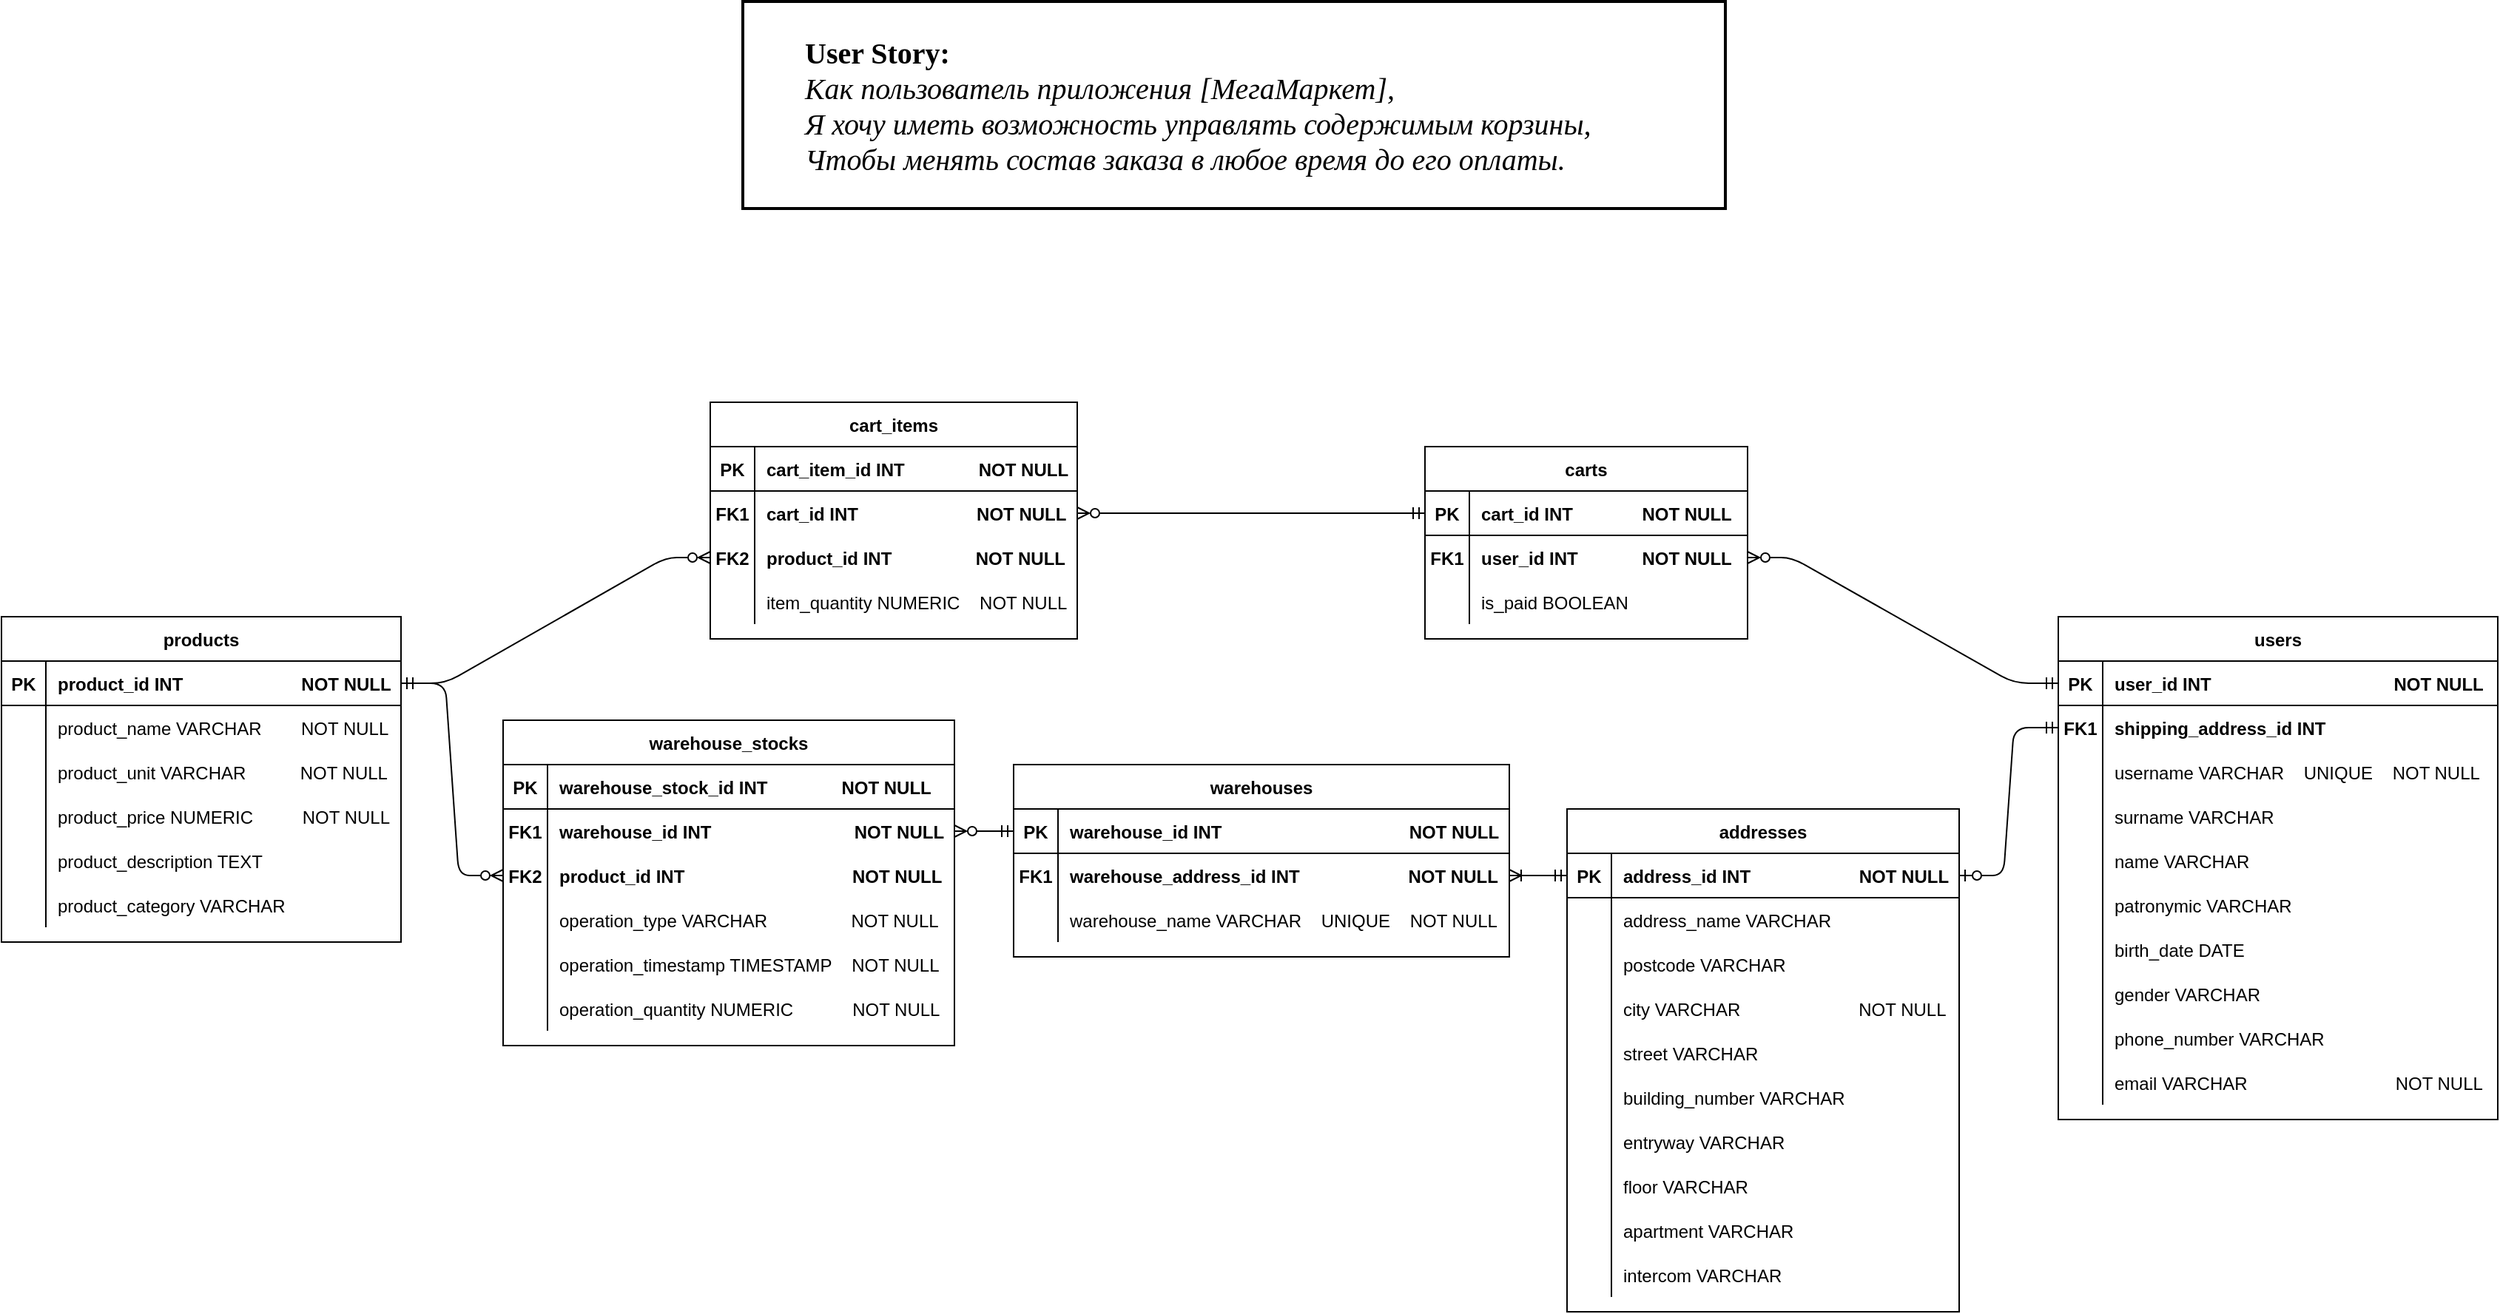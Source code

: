 <mxfile version="24.7.17">
  <diagram id="R2lEEEUBdFMjLlhIrx00" name="Page-1">
    <mxGraphModel dx="1430" dy="825" grid="1" gridSize="10" guides="1" tooltips="1" connect="1" arrows="1" fold="1" page="1" pageScale="1" pageWidth="850" pageHeight="1100" math="0" shadow="0" extFonts="Permanent Marker^https://fonts.googleapis.com/css?family=Permanent+Marker">
      <root>
        <mxCell id="0" />
        <mxCell id="1" parent="0" />
        <mxCell id="C-vyLk0tnHw3VtMMgP7b-1" value="" style="edgeStyle=entityRelationEdgeStyle;endArrow=ERzeroToMany;startArrow=ERmandOne;endFill=0;startFill=0;entryX=1;entryY=0.5;entryDx=0;entryDy=0;" parent="1" source="C-vyLk0tnHw3VtMMgP7b-24" target="aeDmLq6URpENUR-SNq7n-80" edge="1">
          <mxGeometry width="100" height="100" relative="1" as="geometry">
            <mxPoint x="847" y="1296" as="sourcePoint" />
            <mxPoint x="1258" y="461" as="targetPoint" />
          </mxGeometry>
        </mxCell>
        <mxCell id="C-vyLk0tnHw3VtMMgP7b-13" value="products" style="shape=table;startSize=30;container=1;collapsible=1;childLayout=tableLayout;fixedRows=1;rowLines=0;fontStyle=1;align=center;resizeLast=1;" parent="1" vertex="1">
          <mxGeometry x="7" y="516" width="270" height="220" as="geometry" />
        </mxCell>
        <mxCell id="C-vyLk0tnHw3VtMMgP7b-14" value="" style="shape=partialRectangle;collapsible=0;dropTarget=0;pointerEvents=0;fillColor=none;points=[[0,0.5],[1,0.5]];portConstraint=eastwest;top=0;left=0;right=0;bottom=1;" parent="C-vyLk0tnHw3VtMMgP7b-13" vertex="1">
          <mxGeometry y="30" width="270" height="30" as="geometry" />
        </mxCell>
        <mxCell id="C-vyLk0tnHw3VtMMgP7b-15" value="PK" style="shape=partialRectangle;overflow=hidden;connectable=0;fillColor=none;top=0;left=0;bottom=0;right=0;fontStyle=1;" parent="C-vyLk0tnHw3VtMMgP7b-14" vertex="1">
          <mxGeometry width="30" height="30" as="geometry">
            <mxRectangle width="30" height="30" as="alternateBounds" />
          </mxGeometry>
        </mxCell>
        <mxCell id="C-vyLk0tnHw3VtMMgP7b-16" value="product_id INT                        NOT NULL " style="shape=partialRectangle;overflow=hidden;connectable=0;fillColor=none;top=0;left=0;bottom=0;right=0;align=left;spacingLeft=6;fontStyle=1;" parent="C-vyLk0tnHw3VtMMgP7b-14" vertex="1">
          <mxGeometry x="30" width="240" height="30" as="geometry">
            <mxRectangle width="240" height="30" as="alternateBounds" />
          </mxGeometry>
        </mxCell>
        <mxCell id="C-vyLk0tnHw3VtMMgP7b-17" value="" style="shape=partialRectangle;collapsible=0;dropTarget=0;pointerEvents=0;fillColor=none;points=[[0,0.5],[1,0.5]];portConstraint=eastwest;top=0;left=0;right=0;bottom=0;" parent="C-vyLk0tnHw3VtMMgP7b-13" vertex="1">
          <mxGeometry y="60" width="270" height="30" as="geometry" />
        </mxCell>
        <mxCell id="C-vyLk0tnHw3VtMMgP7b-18" value="" style="shape=partialRectangle;overflow=hidden;connectable=0;fillColor=none;top=0;left=0;bottom=0;right=0;" parent="C-vyLk0tnHw3VtMMgP7b-17" vertex="1">
          <mxGeometry width="30" height="30" as="geometry">
            <mxRectangle width="30" height="30" as="alternateBounds" />
          </mxGeometry>
        </mxCell>
        <mxCell id="C-vyLk0tnHw3VtMMgP7b-19" value="product_name VARCHAR        NOT NULL" style="shape=partialRectangle;overflow=hidden;connectable=0;fillColor=none;top=0;left=0;bottom=0;right=0;align=left;spacingLeft=6;" parent="C-vyLk0tnHw3VtMMgP7b-17" vertex="1">
          <mxGeometry x="30" width="240" height="30" as="geometry">
            <mxRectangle width="240" height="30" as="alternateBounds" />
          </mxGeometry>
        </mxCell>
        <mxCell id="He8ihRL8LvdAKXA51mzn-57" style="shape=partialRectangle;collapsible=0;dropTarget=0;pointerEvents=0;fillColor=none;points=[[0,0.5],[1,0.5]];portConstraint=eastwest;top=0;left=0;right=0;bottom=0;" parent="C-vyLk0tnHw3VtMMgP7b-13" vertex="1">
          <mxGeometry y="90" width="270" height="30" as="geometry" />
        </mxCell>
        <mxCell id="He8ihRL8LvdAKXA51mzn-58" style="shape=partialRectangle;overflow=hidden;connectable=0;fillColor=none;top=0;left=0;bottom=0;right=0;" parent="He8ihRL8LvdAKXA51mzn-57" vertex="1">
          <mxGeometry width="30" height="30" as="geometry">
            <mxRectangle width="30" height="30" as="alternateBounds" />
          </mxGeometry>
        </mxCell>
        <mxCell id="He8ihRL8LvdAKXA51mzn-59" value="product_unit VARCHAR           NOT NULL" style="shape=partialRectangle;overflow=hidden;connectable=0;fillColor=none;top=0;left=0;bottom=0;right=0;align=left;spacingLeft=6;" parent="He8ihRL8LvdAKXA51mzn-57" vertex="1">
          <mxGeometry x="30" width="240" height="30" as="geometry">
            <mxRectangle width="240" height="30" as="alternateBounds" />
          </mxGeometry>
        </mxCell>
        <mxCell id="He8ihRL8LvdAKXA51mzn-54" style="shape=partialRectangle;collapsible=0;dropTarget=0;pointerEvents=0;fillColor=none;points=[[0,0.5],[1,0.5]];portConstraint=eastwest;top=0;left=0;right=0;bottom=0;" parent="C-vyLk0tnHw3VtMMgP7b-13" vertex="1">
          <mxGeometry y="120" width="270" height="30" as="geometry" />
        </mxCell>
        <mxCell id="He8ihRL8LvdAKXA51mzn-55" style="shape=partialRectangle;overflow=hidden;connectable=0;fillColor=none;top=0;left=0;bottom=0;right=0;" parent="He8ihRL8LvdAKXA51mzn-54" vertex="1">
          <mxGeometry width="30" height="30" as="geometry">
            <mxRectangle width="30" height="30" as="alternateBounds" />
          </mxGeometry>
        </mxCell>
        <mxCell id="He8ihRL8LvdAKXA51mzn-56" value="product_price NUMERIC          NOT NULL" style="shape=partialRectangle;overflow=hidden;connectable=0;fillColor=none;top=0;left=0;bottom=0;right=0;align=left;spacingLeft=6;" parent="He8ihRL8LvdAKXA51mzn-54" vertex="1">
          <mxGeometry x="30" width="240" height="30" as="geometry">
            <mxRectangle width="240" height="30" as="alternateBounds" />
          </mxGeometry>
        </mxCell>
        <mxCell id="He8ihRL8LvdAKXA51mzn-51" style="shape=partialRectangle;collapsible=0;dropTarget=0;pointerEvents=0;fillColor=none;points=[[0,0.5],[1,0.5]];portConstraint=eastwest;top=0;left=0;right=0;bottom=0;" parent="C-vyLk0tnHw3VtMMgP7b-13" vertex="1">
          <mxGeometry y="150" width="270" height="30" as="geometry" />
        </mxCell>
        <mxCell id="He8ihRL8LvdAKXA51mzn-52" style="shape=partialRectangle;overflow=hidden;connectable=0;fillColor=none;top=0;left=0;bottom=0;right=0;" parent="He8ihRL8LvdAKXA51mzn-51" vertex="1">
          <mxGeometry width="30" height="30" as="geometry">
            <mxRectangle width="30" height="30" as="alternateBounds" />
          </mxGeometry>
        </mxCell>
        <mxCell id="He8ihRL8LvdAKXA51mzn-53" value="product_description TEXT" style="shape=partialRectangle;overflow=hidden;connectable=0;fillColor=none;top=0;left=0;bottom=0;right=0;align=left;spacingLeft=6;" parent="He8ihRL8LvdAKXA51mzn-51" vertex="1">
          <mxGeometry x="30" width="240" height="30" as="geometry">
            <mxRectangle width="240" height="30" as="alternateBounds" />
          </mxGeometry>
        </mxCell>
        <mxCell id="C-vyLk0tnHw3VtMMgP7b-20" value="" style="shape=partialRectangle;collapsible=0;dropTarget=0;pointerEvents=0;fillColor=none;points=[[0,0.5],[1,0.5]];portConstraint=eastwest;top=0;left=0;right=0;bottom=0;" parent="C-vyLk0tnHw3VtMMgP7b-13" vertex="1">
          <mxGeometry y="180" width="270" height="30" as="geometry" />
        </mxCell>
        <mxCell id="C-vyLk0tnHw3VtMMgP7b-21" value="" style="shape=partialRectangle;overflow=hidden;connectable=0;fillColor=none;top=0;left=0;bottom=0;right=0;" parent="C-vyLk0tnHw3VtMMgP7b-20" vertex="1">
          <mxGeometry width="30" height="30" as="geometry">
            <mxRectangle width="30" height="30" as="alternateBounds" />
          </mxGeometry>
        </mxCell>
        <mxCell id="C-vyLk0tnHw3VtMMgP7b-22" value="product_category VARCHAR" style="shape=partialRectangle;overflow=hidden;connectable=0;fillColor=none;top=0;left=0;bottom=0;right=0;align=left;spacingLeft=6;" parent="C-vyLk0tnHw3VtMMgP7b-20" vertex="1">
          <mxGeometry x="30" width="240" height="30" as="geometry">
            <mxRectangle width="240" height="30" as="alternateBounds" />
          </mxGeometry>
        </mxCell>
        <mxCell id="C-vyLk0tnHw3VtMMgP7b-23" value="users" style="shape=table;startSize=30;container=1;collapsible=1;childLayout=tableLayout;fixedRows=1;rowLines=0;fontStyle=1;align=center;resizeLast=1;" parent="1" vertex="1">
          <mxGeometry x="1397" y="516" width="297" height="340" as="geometry">
            <mxRectangle x="120" y="120" width="100" height="30" as="alternateBounds" />
          </mxGeometry>
        </mxCell>
        <mxCell id="C-vyLk0tnHw3VtMMgP7b-24" value="" style="shape=partialRectangle;collapsible=0;dropTarget=0;pointerEvents=0;fillColor=none;points=[[0,0.5],[1,0.5]];portConstraint=eastwest;top=0;left=0;right=0;bottom=1;" parent="C-vyLk0tnHw3VtMMgP7b-23" vertex="1">
          <mxGeometry y="30" width="297" height="30" as="geometry" />
        </mxCell>
        <mxCell id="C-vyLk0tnHw3VtMMgP7b-25" value="PK" style="shape=partialRectangle;overflow=hidden;connectable=0;fillColor=none;top=0;left=0;bottom=0;right=0;fontStyle=1;" parent="C-vyLk0tnHw3VtMMgP7b-24" vertex="1">
          <mxGeometry width="30" height="30" as="geometry">
            <mxRectangle width="30" height="30" as="alternateBounds" />
          </mxGeometry>
        </mxCell>
        <mxCell id="C-vyLk0tnHw3VtMMgP7b-26" value="user_id INT                                     NOT NULL " style="shape=partialRectangle;overflow=hidden;connectable=0;fillColor=none;top=0;left=0;bottom=0;right=0;align=left;spacingLeft=6;fontStyle=1;" parent="C-vyLk0tnHw3VtMMgP7b-24" vertex="1">
          <mxGeometry x="30" width="267" height="30" as="geometry">
            <mxRectangle width="267" height="30" as="alternateBounds" />
          </mxGeometry>
        </mxCell>
        <mxCell id="C-vyLk0tnHw3VtMMgP7b-27" value="" style="shape=partialRectangle;collapsible=0;dropTarget=0;pointerEvents=0;fillColor=none;points=[[0,0.5],[1,0.5]];portConstraint=eastwest;top=0;left=0;right=0;bottom=0;" parent="C-vyLk0tnHw3VtMMgP7b-23" vertex="1">
          <mxGeometry y="60" width="297" height="30" as="geometry" />
        </mxCell>
        <mxCell id="C-vyLk0tnHw3VtMMgP7b-28" value="FK1" style="shape=partialRectangle;overflow=hidden;connectable=0;fillColor=none;top=0;left=0;bottom=0;right=0;fontStyle=1" parent="C-vyLk0tnHw3VtMMgP7b-27" vertex="1">
          <mxGeometry width="30" height="30" as="geometry">
            <mxRectangle width="30" height="30" as="alternateBounds" />
          </mxGeometry>
        </mxCell>
        <mxCell id="C-vyLk0tnHw3VtMMgP7b-29" value="shipping_address_id INT" style="shape=partialRectangle;overflow=hidden;connectable=0;fillColor=none;top=0;left=0;bottom=0;right=0;align=left;spacingLeft=6;fontStyle=1" parent="C-vyLk0tnHw3VtMMgP7b-27" vertex="1">
          <mxGeometry x="30" width="267" height="30" as="geometry">
            <mxRectangle width="267" height="30" as="alternateBounds" />
          </mxGeometry>
        </mxCell>
        <mxCell id="He8ihRL8LvdAKXA51mzn-96" style="shape=partialRectangle;collapsible=0;dropTarget=0;pointerEvents=0;fillColor=none;points=[[0,0.5],[1,0.5]];portConstraint=eastwest;top=0;left=0;right=0;bottom=0;" parent="C-vyLk0tnHw3VtMMgP7b-23" vertex="1">
          <mxGeometry y="90" width="297" height="30" as="geometry" />
        </mxCell>
        <mxCell id="He8ihRL8LvdAKXA51mzn-97" style="shape=partialRectangle;overflow=hidden;connectable=0;fillColor=none;top=0;left=0;bottom=0;right=0;" parent="He8ihRL8LvdAKXA51mzn-96" vertex="1">
          <mxGeometry width="30" height="30" as="geometry">
            <mxRectangle width="30" height="30" as="alternateBounds" />
          </mxGeometry>
        </mxCell>
        <mxCell id="He8ihRL8LvdAKXA51mzn-98" value="username VARCHAR    UNIQUE    NOT NULL" style="shape=partialRectangle;overflow=hidden;connectable=0;fillColor=none;top=0;left=0;bottom=0;right=0;align=left;spacingLeft=6;" parent="He8ihRL8LvdAKXA51mzn-96" vertex="1">
          <mxGeometry x="30" width="267" height="30" as="geometry">
            <mxRectangle width="267" height="30" as="alternateBounds" />
          </mxGeometry>
        </mxCell>
        <mxCell id="He8ihRL8LvdAKXA51mzn-93" style="shape=partialRectangle;collapsible=0;dropTarget=0;pointerEvents=0;fillColor=none;points=[[0,0.5],[1,0.5]];portConstraint=eastwest;top=0;left=0;right=0;bottom=0;" parent="C-vyLk0tnHw3VtMMgP7b-23" vertex="1">
          <mxGeometry y="120" width="297" height="30" as="geometry" />
        </mxCell>
        <mxCell id="He8ihRL8LvdAKXA51mzn-94" style="shape=partialRectangle;overflow=hidden;connectable=0;fillColor=none;top=0;left=0;bottom=0;right=0;" parent="He8ihRL8LvdAKXA51mzn-93" vertex="1">
          <mxGeometry width="30" height="30" as="geometry">
            <mxRectangle width="30" height="30" as="alternateBounds" />
          </mxGeometry>
        </mxCell>
        <mxCell id="He8ihRL8LvdAKXA51mzn-95" value="surname VARCHAR" style="shape=partialRectangle;overflow=hidden;connectable=0;fillColor=none;top=0;left=0;bottom=0;right=0;align=left;spacingLeft=6;" parent="He8ihRL8LvdAKXA51mzn-93" vertex="1">
          <mxGeometry x="30" width="267" height="30" as="geometry">
            <mxRectangle width="267" height="30" as="alternateBounds" />
          </mxGeometry>
        </mxCell>
        <mxCell id="He8ihRL8LvdAKXA51mzn-90" style="shape=partialRectangle;collapsible=0;dropTarget=0;pointerEvents=0;fillColor=none;points=[[0,0.5],[1,0.5]];portConstraint=eastwest;top=0;left=0;right=0;bottom=0;" parent="C-vyLk0tnHw3VtMMgP7b-23" vertex="1">
          <mxGeometry y="150" width="297" height="30" as="geometry" />
        </mxCell>
        <mxCell id="He8ihRL8LvdAKXA51mzn-91" style="shape=partialRectangle;overflow=hidden;connectable=0;fillColor=none;top=0;left=0;bottom=0;right=0;" parent="He8ihRL8LvdAKXA51mzn-90" vertex="1">
          <mxGeometry width="30" height="30" as="geometry">
            <mxRectangle width="30" height="30" as="alternateBounds" />
          </mxGeometry>
        </mxCell>
        <mxCell id="He8ihRL8LvdAKXA51mzn-92" value="name VARCHAR" style="shape=partialRectangle;overflow=hidden;connectable=0;fillColor=none;top=0;left=0;bottom=0;right=0;align=left;spacingLeft=6;" parent="He8ihRL8LvdAKXA51mzn-90" vertex="1">
          <mxGeometry x="30" width="267" height="30" as="geometry">
            <mxRectangle width="267" height="30" as="alternateBounds" />
          </mxGeometry>
        </mxCell>
        <mxCell id="He8ihRL8LvdAKXA51mzn-87" style="shape=partialRectangle;collapsible=0;dropTarget=0;pointerEvents=0;fillColor=none;points=[[0,0.5],[1,0.5]];portConstraint=eastwest;top=0;left=0;right=0;bottom=0;" parent="C-vyLk0tnHw3VtMMgP7b-23" vertex="1">
          <mxGeometry y="180" width="297" height="30" as="geometry" />
        </mxCell>
        <mxCell id="He8ihRL8LvdAKXA51mzn-88" style="shape=partialRectangle;overflow=hidden;connectable=0;fillColor=none;top=0;left=0;bottom=0;right=0;" parent="He8ihRL8LvdAKXA51mzn-87" vertex="1">
          <mxGeometry width="30" height="30" as="geometry">
            <mxRectangle width="30" height="30" as="alternateBounds" />
          </mxGeometry>
        </mxCell>
        <mxCell id="He8ihRL8LvdAKXA51mzn-89" value="patronymic VARCHAR" style="shape=partialRectangle;overflow=hidden;connectable=0;fillColor=none;top=0;left=0;bottom=0;right=0;align=left;spacingLeft=6;" parent="He8ihRL8LvdAKXA51mzn-87" vertex="1">
          <mxGeometry x="30" width="267" height="30" as="geometry">
            <mxRectangle width="267" height="30" as="alternateBounds" />
          </mxGeometry>
        </mxCell>
        <mxCell id="He8ihRL8LvdAKXA51mzn-84" style="shape=partialRectangle;collapsible=0;dropTarget=0;pointerEvents=0;fillColor=none;points=[[0,0.5],[1,0.5]];portConstraint=eastwest;top=0;left=0;right=0;bottom=0;" parent="C-vyLk0tnHw3VtMMgP7b-23" vertex="1">
          <mxGeometry y="210" width="297" height="30" as="geometry" />
        </mxCell>
        <mxCell id="He8ihRL8LvdAKXA51mzn-85" style="shape=partialRectangle;overflow=hidden;connectable=0;fillColor=none;top=0;left=0;bottom=0;right=0;" parent="He8ihRL8LvdAKXA51mzn-84" vertex="1">
          <mxGeometry width="30" height="30" as="geometry">
            <mxRectangle width="30" height="30" as="alternateBounds" />
          </mxGeometry>
        </mxCell>
        <mxCell id="He8ihRL8LvdAKXA51mzn-86" value="birth_date DATE" style="shape=partialRectangle;overflow=hidden;connectable=0;fillColor=none;top=0;left=0;bottom=0;right=0;align=left;spacingLeft=6;" parent="He8ihRL8LvdAKXA51mzn-84" vertex="1">
          <mxGeometry x="30" width="267" height="30" as="geometry">
            <mxRectangle width="267" height="30" as="alternateBounds" />
          </mxGeometry>
        </mxCell>
        <mxCell id="He8ihRL8LvdAKXA51mzn-81" style="shape=partialRectangle;collapsible=0;dropTarget=0;pointerEvents=0;fillColor=none;points=[[0,0.5],[1,0.5]];portConstraint=eastwest;top=0;left=0;right=0;bottom=0;" parent="C-vyLk0tnHw3VtMMgP7b-23" vertex="1">
          <mxGeometry y="240" width="297" height="30" as="geometry" />
        </mxCell>
        <mxCell id="He8ihRL8LvdAKXA51mzn-82" style="shape=partialRectangle;overflow=hidden;connectable=0;fillColor=none;top=0;left=0;bottom=0;right=0;" parent="He8ihRL8LvdAKXA51mzn-81" vertex="1">
          <mxGeometry width="30" height="30" as="geometry">
            <mxRectangle width="30" height="30" as="alternateBounds" />
          </mxGeometry>
        </mxCell>
        <mxCell id="He8ihRL8LvdAKXA51mzn-83" value="gender VARCHAR" style="shape=partialRectangle;overflow=hidden;connectable=0;fillColor=none;top=0;left=0;bottom=0;right=0;align=left;spacingLeft=6;" parent="He8ihRL8LvdAKXA51mzn-81" vertex="1">
          <mxGeometry x="30" width="267" height="30" as="geometry">
            <mxRectangle width="267" height="30" as="alternateBounds" />
          </mxGeometry>
        </mxCell>
        <mxCell id="He8ihRL8LvdAKXA51mzn-78" style="shape=partialRectangle;collapsible=0;dropTarget=0;pointerEvents=0;fillColor=none;points=[[0,0.5],[1,0.5]];portConstraint=eastwest;top=0;left=0;right=0;bottom=0;" parent="C-vyLk0tnHw3VtMMgP7b-23" vertex="1">
          <mxGeometry y="270" width="297" height="30" as="geometry" />
        </mxCell>
        <mxCell id="He8ihRL8LvdAKXA51mzn-79" style="shape=partialRectangle;overflow=hidden;connectable=0;fillColor=none;top=0;left=0;bottom=0;right=0;" parent="He8ihRL8LvdAKXA51mzn-78" vertex="1">
          <mxGeometry width="30" height="30" as="geometry">
            <mxRectangle width="30" height="30" as="alternateBounds" />
          </mxGeometry>
        </mxCell>
        <mxCell id="He8ihRL8LvdAKXA51mzn-80" value="phone_number VARCHAR" style="shape=partialRectangle;overflow=hidden;connectable=0;fillColor=none;top=0;left=0;bottom=0;right=0;align=left;spacingLeft=6;" parent="He8ihRL8LvdAKXA51mzn-78" vertex="1">
          <mxGeometry x="30" width="267" height="30" as="geometry">
            <mxRectangle width="267" height="30" as="alternateBounds" />
          </mxGeometry>
        </mxCell>
        <mxCell id="He8ihRL8LvdAKXA51mzn-75" style="shape=partialRectangle;collapsible=0;dropTarget=0;pointerEvents=0;fillColor=none;points=[[0,0.5],[1,0.5]];portConstraint=eastwest;top=0;left=0;right=0;bottom=0;" parent="C-vyLk0tnHw3VtMMgP7b-23" vertex="1">
          <mxGeometry y="300" width="297" height="30" as="geometry" />
        </mxCell>
        <mxCell id="He8ihRL8LvdAKXA51mzn-76" style="shape=partialRectangle;overflow=hidden;connectable=0;fillColor=none;top=0;left=0;bottom=0;right=0;" parent="He8ihRL8LvdAKXA51mzn-75" vertex="1">
          <mxGeometry width="30" height="30" as="geometry">
            <mxRectangle width="30" height="30" as="alternateBounds" />
          </mxGeometry>
        </mxCell>
        <mxCell id="He8ihRL8LvdAKXA51mzn-77" value="email VARCHAR                              NOT NULL" style="shape=partialRectangle;overflow=hidden;connectable=0;fillColor=none;top=0;left=0;bottom=0;right=0;align=left;spacingLeft=6;" parent="He8ihRL8LvdAKXA51mzn-75" vertex="1">
          <mxGeometry x="30" width="267" height="30" as="geometry">
            <mxRectangle width="267" height="30" as="alternateBounds" />
          </mxGeometry>
        </mxCell>
        <mxCell id="He8ihRL8LvdAKXA51mzn-8" value="addresses" style="shape=table;startSize=30;container=1;collapsible=1;childLayout=tableLayout;fixedRows=1;rowLines=0;fontStyle=1;align=center;resizeLast=1;" parent="1" vertex="1">
          <mxGeometry x="1065" y="646" width="265" height="340" as="geometry">
            <mxRectangle x="120" y="120" width="100" height="30" as="alternateBounds" />
          </mxGeometry>
        </mxCell>
        <mxCell id="He8ihRL8LvdAKXA51mzn-9" value="" style="shape=partialRectangle;collapsible=0;dropTarget=0;pointerEvents=0;fillColor=none;points=[[0,0.5],[1,0.5]];portConstraint=eastwest;top=0;left=0;right=0;bottom=1;" parent="He8ihRL8LvdAKXA51mzn-8" vertex="1">
          <mxGeometry y="30" width="265" height="30" as="geometry" />
        </mxCell>
        <mxCell id="He8ihRL8LvdAKXA51mzn-10" value="PK" style="shape=partialRectangle;overflow=hidden;connectable=0;fillColor=none;top=0;left=0;bottom=0;right=0;fontStyle=1;" parent="He8ihRL8LvdAKXA51mzn-9" vertex="1">
          <mxGeometry width="30" height="30" as="geometry">
            <mxRectangle width="30" height="30" as="alternateBounds" />
          </mxGeometry>
        </mxCell>
        <mxCell id="He8ihRL8LvdAKXA51mzn-11" value="address_id INT                      NOT NULL " style="shape=partialRectangle;overflow=hidden;connectable=0;fillColor=none;top=0;left=0;bottom=0;right=0;align=left;spacingLeft=6;fontStyle=1;" parent="He8ihRL8LvdAKXA51mzn-9" vertex="1">
          <mxGeometry x="30" width="235" height="30" as="geometry">
            <mxRectangle width="235" height="30" as="alternateBounds" />
          </mxGeometry>
        </mxCell>
        <mxCell id="He8ihRL8LvdAKXA51mzn-12" value="" style="shape=partialRectangle;collapsible=0;dropTarget=0;pointerEvents=0;fillColor=none;points=[[0,0.5],[1,0.5]];portConstraint=eastwest;top=0;left=0;right=0;bottom=0;" parent="He8ihRL8LvdAKXA51mzn-8" vertex="1">
          <mxGeometry y="60" width="265" height="30" as="geometry" />
        </mxCell>
        <mxCell id="He8ihRL8LvdAKXA51mzn-13" value="" style="shape=partialRectangle;overflow=hidden;connectable=0;fillColor=none;top=0;left=0;bottom=0;right=0;" parent="He8ihRL8LvdAKXA51mzn-12" vertex="1">
          <mxGeometry width="30" height="30" as="geometry">
            <mxRectangle width="30" height="30" as="alternateBounds" />
          </mxGeometry>
        </mxCell>
        <mxCell id="He8ihRL8LvdAKXA51mzn-14" value="address_name VARCHAR" style="shape=partialRectangle;overflow=hidden;connectable=0;fillColor=none;top=0;left=0;bottom=0;right=0;align=left;spacingLeft=6;" parent="He8ihRL8LvdAKXA51mzn-12" vertex="1">
          <mxGeometry x="30" width="235" height="30" as="geometry">
            <mxRectangle width="235" height="30" as="alternateBounds" />
          </mxGeometry>
        </mxCell>
        <mxCell id="He8ihRL8LvdAKXA51mzn-36" style="shape=partialRectangle;collapsible=0;dropTarget=0;pointerEvents=0;fillColor=none;points=[[0,0.5],[1,0.5]];portConstraint=eastwest;top=0;left=0;right=0;bottom=0;" parent="He8ihRL8LvdAKXA51mzn-8" vertex="1">
          <mxGeometry y="90" width="265" height="30" as="geometry" />
        </mxCell>
        <mxCell id="He8ihRL8LvdAKXA51mzn-37" style="shape=partialRectangle;overflow=hidden;connectable=0;fillColor=none;top=0;left=0;bottom=0;right=0;" parent="He8ihRL8LvdAKXA51mzn-36" vertex="1">
          <mxGeometry width="30" height="30" as="geometry">
            <mxRectangle width="30" height="30" as="alternateBounds" />
          </mxGeometry>
        </mxCell>
        <mxCell id="He8ihRL8LvdAKXA51mzn-38" value="postcode VARCHAR" style="shape=partialRectangle;overflow=hidden;connectable=0;fillColor=none;top=0;left=0;bottom=0;right=0;align=left;spacingLeft=6;" parent="He8ihRL8LvdAKXA51mzn-36" vertex="1">
          <mxGeometry x="30" width="235" height="30" as="geometry">
            <mxRectangle width="235" height="30" as="alternateBounds" />
          </mxGeometry>
        </mxCell>
        <mxCell id="He8ihRL8LvdAKXA51mzn-33" style="shape=partialRectangle;collapsible=0;dropTarget=0;pointerEvents=0;fillColor=none;points=[[0,0.5],[1,0.5]];portConstraint=eastwest;top=0;left=0;right=0;bottom=0;" parent="He8ihRL8LvdAKXA51mzn-8" vertex="1">
          <mxGeometry y="120" width="265" height="30" as="geometry" />
        </mxCell>
        <mxCell id="He8ihRL8LvdAKXA51mzn-34" style="shape=partialRectangle;overflow=hidden;connectable=0;fillColor=none;top=0;left=0;bottom=0;right=0;" parent="He8ihRL8LvdAKXA51mzn-33" vertex="1">
          <mxGeometry width="30" height="30" as="geometry">
            <mxRectangle width="30" height="30" as="alternateBounds" />
          </mxGeometry>
        </mxCell>
        <mxCell id="He8ihRL8LvdAKXA51mzn-35" value="city VARCHAR                        NOT NULL" style="shape=partialRectangle;overflow=hidden;connectable=0;fillColor=none;top=0;left=0;bottom=0;right=0;align=left;spacingLeft=6;" parent="He8ihRL8LvdAKXA51mzn-33" vertex="1">
          <mxGeometry x="30" width="235" height="30" as="geometry">
            <mxRectangle width="235" height="30" as="alternateBounds" />
          </mxGeometry>
        </mxCell>
        <mxCell id="He8ihRL8LvdAKXA51mzn-30" style="shape=partialRectangle;collapsible=0;dropTarget=0;pointerEvents=0;fillColor=none;points=[[0,0.5],[1,0.5]];portConstraint=eastwest;top=0;left=0;right=0;bottom=0;" parent="He8ihRL8LvdAKXA51mzn-8" vertex="1">
          <mxGeometry y="150" width="265" height="30" as="geometry" />
        </mxCell>
        <mxCell id="He8ihRL8LvdAKXA51mzn-31" style="shape=partialRectangle;overflow=hidden;connectable=0;fillColor=none;top=0;left=0;bottom=0;right=0;" parent="He8ihRL8LvdAKXA51mzn-30" vertex="1">
          <mxGeometry width="30" height="30" as="geometry">
            <mxRectangle width="30" height="30" as="alternateBounds" />
          </mxGeometry>
        </mxCell>
        <mxCell id="He8ihRL8LvdAKXA51mzn-32" value="street VARCHAR" style="shape=partialRectangle;overflow=hidden;connectable=0;fillColor=none;top=0;left=0;bottom=0;right=0;align=left;spacingLeft=6;" parent="He8ihRL8LvdAKXA51mzn-30" vertex="1">
          <mxGeometry x="30" width="235" height="30" as="geometry">
            <mxRectangle width="235" height="30" as="alternateBounds" />
          </mxGeometry>
        </mxCell>
        <mxCell id="He8ihRL8LvdAKXA51mzn-27" style="shape=partialRectangle;collapsible=0;dropTarget=0;pointerEvents=0;fillColor=none;points=[[0,0.5],[1,0.5]];portConstraint=eastwest;top=0;left=0;right=0;bottom=0;" parent="He8ihRL8LvdAKXA51mzn-8" vertex="1">
          <mxGeometry y="180" width="265" height="30" as="geometry" />
        </mxCell>
        <mxCell id="He8ihRL8LvdAKXA51mzn-28" style="shape=partialRectangle;overflow=hidden;connectable=0;fillColor=none;top=0;left=0;bottom=0;right=0;" parent="He8ihRL8LvdAKXA51mzn-27" vertex="1">
          <mxGeometry width="30" height="30" as="geometry">
            <mxRectangle width="30" height="30" as="alternateBounds" />
          </mxGeometry>
        </mxCell>
        <mxCell id="He8ihRL8LvdAKXA51mzn-29" value="building_number VARCHAR" style="shape=partialRectangle;overflow=hidden;connectable=0;fillColor=none;top=0;left=0;bottom=0;right=0;align=left;spacingLeft=6;" parent="He8ihRL8LvdAKXA51mzn-27" vertex="1">
          <mxGeometry x="30" width="235" height="30" as="geometry">
            <mxRectangle width="235" height="30" as="alternateBounds" />
          </mxGeometry>
        </mxCell>
        <mxCell id="He8ihRL8LvdAKXA51mzn-24" style="shape=partialRectangle;collapsible=0;dropTarget=0;pointerEvents=0;fillColor=none;points=[[0,0.5],[1,0.5]];portConstraint=eastwest;top=0;left=0;right=0;bottom=0;" parent="He8ihRL8LvdAKXA51mzn-8" vertex="1">
          <mxGeometry y="210" width="265" height="30" as="geometry" />
        </mxCell>
        <mxCell id="He8ihRL8LvdAKXA51mzn-25" style="shape=partialRectangle;overflow=hidden;connectable=0;fillColor=none;top=0;left=0;bottom=0;right=0;" parent="He8ihRL8LvdAKXA51mzn-24" vertex="1">
          <mxGeometry width="30" height="30" as="geometry">
            <mxRectangle width="30" height="30" as="alternateBounds" />
          </mxGeometry>
        </mxCell>
        <mxCell id="He8ihRL8LvdAKXA51mzn-26" value="entryway VARCHAR" style="shape=partialRectangle;overflow=hidden;connectable=0;fillColor=none;top=0;left=0;bottom=0;right=0;align=left;spacingLeft=6;" parent="He8ihRL8LvdAKXA51mzn-24" vertex="1">
          <mxGeometry x="30" width="235" height="30" as="geometry">
            <mxRectangle width="235" height="30" as="alternateBounds" />
          </mxGeometry>
        </mxCell>
        <mxCell id="He8ihRL8LvdAKXA51mzn-21" style="shape=partialRectangle;collapsible=0;dropTarget=0;pointerEvents=0;fillColor=none;points=[[0,0.5],[1,0.5]];portConstraint=eastwest;top=0;left=0;right=0;bottom=0;" parent="He8ihRL8LvdAKXA51mzn-8" vertex="1">
          <mxGeometry y="240" width="265" height="30" as="geometry" />
        </mxCell>
        <mxCell id="He8ihRL8LvdAKXA51mzn-22" style="shape=partialRectangle;overflow=hidden;connectable=0;fillColor=none;top=0;left=0;bottom=0;right=0;" parent="He8ihRL8LvdAKXA51mzn-21" vertex="1">
          <mxGeometry width="30" height="30" as="geometry">
            <mxRectangle width="30" height="30" as="alternateBounds" />
          </mxGeometry>
        </mxCell>
        <mxCell id="He8ihRL8LvdAKXA51mzn-23" value="floor VARCHAR" style="shape=partialRectangle;overflow=hidden;connectable=0;fillColor=none;top=0;left=0;bottom=0;right=0;align=left;spacingLeft=6;" parent="He8ihRL8LvdAKXA51mzn-21" vertex="1">
          <mxGeometry x="30" width="235" height="30" as="geometry">
            <mxRectangle width="235" height="30" as="alternateBounds" />
          </mxGeometry>
        </mxCell>
        <mxCell id="He8ihRL8LvdAKXA51mzn-18" style="shape=partialRectangle;collapsible=0;dropTarget=0;pointerEvents=0;fillColor=none;points=[[0,0.5],[1,0.5]];portConstraint=eastwest;top=0;left=0;right=0;bottom=0;" parent="He8ihRL8LvdAKXA51mzn-8" vertex="1">
          <mxGeometry y="270" width="265" height="30" as="geometry" />
        </mxCell>
        <mxCell id="He8ihRL8LvdAKXA51mzn-19" style="shape=partialRectangle;overflow=hidden;connectable=0;fillColor=none;top=0;left=0;bottom=0;right=0;" parent="He8ihRL8LvdAKXA51mzn-18" vertex="1">
          <mxGeometry width="30" height="30" as="geometry">
            <mxRectangle width="30" height="30" as="alternateBounds" />
          </mxGeometry>
        </mxCell>
        <mxCell id="He8ihRL8LvdAKXA51mzn-20" value="apartment VARCHAR" style="shape=partialRectangle;overflow=hidden;connectable=0;fillColor=none;top=0;left=0;bottom=0;right=0;align=left;spacingLeft=6;" parent="He8ihRL8LvdAKXA51mzn-18" vertex="1">
          <mxGeometry x="30" width="235" height="30" as="geometry">
            <mxRectangle width="235" height="30" as="alternateBounds" />
          </mxGeometry>
        </mxCell>
        <mxCell id="He8ihRL8LvdAKXA51mzn-15" style="shape=partialRectangle;collapsible=0;dropTarget=0;pointerEvents=0;fillColor=none;points=[[0,0.5],[1,0.5]];portConstraint=eastwest;top=0;left=0;right=0;bottom=0;" parent="He8ihRL8LvdAKXA51mzn-8" vertex="1">
          <mxGeometry y="300" width="265" height="30" as="geometry" />
        </mxCell>
        <mxCell id="He8ihRL8LvdAKXA51mzn-16" style="shape=partialRectangle;overflow=hidden;connectable=0;fillColor=none;top=0;left=0;bottom=0;right=0;" parent="He8ihRL8LvdAKXA51mzn-15" vertex="1">
          <mxGeometry width="30" height="30" as="geometry">
            <mxRectangle width="30" height="30" as="alternateBounds" />
          </mxGeometry>
        </mxCell>
        <mxCell id="He8ihRL8LvdAKXA51mzn-17" value="intercom VARCHAR" style="shape=partialRectangle;overflow=hidden;connectable=0;fillColor=none;top=0;left=0;bottom=0;right=0;align=left;spacingLeft=6;" parent="He8ihRL8LvdAKXA51mzn-15" vertex="1">
          <mxGeometry x="30" width="235" height="30" as="geometry">
            <mxRectangle width="235" height="30" as="alternateBounds" />
          </mxGeometry>
        </mxCell>
        <mxCell id="He8ihRL8LvdAKXA51mzn-71" value="" style="edgeStyle=entityRelationEdgeStyle;endArrow=ERzeroToOne;startArrow=ERmandOne;endFill=0;startFill=0;entryX=1;entryY=0.5;entryDx=0;entryDy=0;exitX=0;exitY=0.5;exitDx=0;exitDy=0;" parent="1" source="C-vyLk0tnHw3VtMMgP7b-27" target="He8ihRL8LvdAKXA51mzn-9" edge="1">
          <mxGeometry width="100" height="100" relative="1" as="geometry">
            <mxPoint x="827" y="1046" as="sourcePoint" />
            <mxPoint x="817" y="1046" as="targetPoint" />
          </mxGeometry>
        </mxCell>
        <mxCell id="He8ihRL8LvdAKXA51mzn-100" value="" style="edgeStyle=entityRelationEdgeStyle;endArrow=ERoneToMany;startArrow=ERmandOne;endFill=0;startFill=0;entryX=1;entryY=0.5;entryDx=0;entryDy=0;exitX=0;exitY=0.5;exitDx=0;exitDy=0;" parent="1" source="He8ihRL8LvdAKXA51mzn-9" target="aeDmLq6URpENUR-SNq7n-165" edge="1">
          <mxGeometry width="100" height="100" relative="1" as="geometry">
            <mxPoint x="1218" y="1046" as="sourcePoint" />
            <mxPoint x="1298" y="726" as="targetPoint" />
          </mxGeometry>
        </mxCell>
        <mxCell id="wWs10xHRXgKeDpU2LiuH-1" value="&lt;blockquote style=&quot;margin: 0px 0px 0px 40px; border: none; padding: 0px; font-size: 20px;&quot;&gt;&lt;font style=&quot;font-size: 20px;&quot;&gt;&lt;b style=&quot;&quot;&gt;User Story:&amp;nbsp;&lt;br style=&quot;&quot;&gt;&lt;/b&gt;&lt;/font&gt;&lt;font style=&quot;font-size: 20px;&quot;&gt;&lt;em style=&quot;box-sizing: border-box;&quot;&gt;Как пользователь приложения [МегаМаркет],&lt;br style=&quot;&quot;&gt;&lt;/em&gt;&lt;/font&gt;&lt;font style=&quot;font-size: 20px;&quot;&gt;&lt;em style=&quot;box-sizing: border-box;&quot;&gt;Я хочу иметь возможность управлять содержимым корзины,&lt;br style=&quot;&quot;&gt;&lt;/em&gt;&lt;/font&gt;&lt;font style=&quot;font-size: 20px;&quot;&gt;&lt;em style=&quot;box-sizing: border-box;&quot;&gt;Чтобы менять состав заказа в любое время до его оплаты.&lt;/em&gt;&lt;/font&gt;&lt;/blockquote&gt;" style="whiteSpace=wrap;html=1;align=left;strokeWidth=2;fontFamily=Comic Sans MS;fontSize=17;spacing=2;" parent="1" vertex="1">
          <mxGeometry x="508" y="100" width="664" height="140" as="geometry" />
        </mxCell>
        <mxCell id="aeDmLq6URpENUR-SNq7n-1" value="cart_items" style="shape=table;startSize=30;container=1;collapsible=1;childLayout=tableLayout;fixedRows=1;rowLines=0;fontStyle=1;align=center;resizeLast=1;" parent="1" vertex="1">
          <mxGeometry x="486" y="371" width="248" height="160" as="geometry" />
        </mxCell>
        <mxCell id="aeDmLq6URpENUR-SNq7n-2" value="" style="shape=partialRectangle;collapsible=0;dropTarget=0;pointerEvents=0;fillColor=none;points=[[0,0.5],[1,0.5]];portConstraint=eastwest;top=0;left=0;right=0;bottom=1;" parent="aeDmLq6URpENUR-SNq7n-1" vertex="1">
          <mxGeometry y="30" width="248" height="30" as="geometry" />
        </mxCell>
        <mxCell id="aeDmLq6URpENUR-SNq7n-3" value="PK" style="shape=partialRectangle;overflow=hidden;connectable=0;fillColor=none;top=0;left=0;bottom=0;right=0;fontStyle=1;" parent="aeDmLq6URpENUR-SNq7n-2" vertex="1">
          <mxGeometry width="30" height="30" as="geometry">
            <mxRectangle width="30" height="30" as="alternateBounds" />
          </mxGeometry>
        </mxCell>
        <mxCell id="aeDmLq6URpENUR-SNq7n-4" value="cart_item_id INT               NOT NULL" style="shape=partialRectangle;overflow=hidden;connectable=0;fillColor=none;top=0;left=0;bottom=0;right=0;align=left;spacingLeft=6;fontStyle=1;" parent="aeDmLq6URpENUR-SNq7n-2" vertex="1">
          <mxGeometry x="30" width="218" height="30" as="geometry">
            <mxRectangle width="218" height="30" as="alternateBounds" />
          </mxGeometry>
        </mxCell>
        <mxCell id="aeDmLq6URpENUR-SNq7n-8" value="" style="shape=partialRectangle;collapsible=0;dropTarget=0;pointerEvents=0;fillColor=none;points=[[0,0.5],[1,0.5]];portConstraint=eastwest;top=0;left=0;right=0;bottom=0;" parent="aeDmLq6URpENUR-SNq7n-1" vertex="1">
          <mxGeometry y="60" width="248" height="30" as="geometry" />
        </mxCell>
        <mxCell id="aeDmLq6URpENUR-SNq7n-9" value="FK1" style="shape=partialRectangle;overflow=hidden;connectable=0;fillColor=none;top=0;left=0;bottom=0;right=0;fontStyle=1" parent="aeDmLq6URpENUR-SNq7n-8" vertex="1">
          <mxGeometry width="30" height="30" as="geometry">
            <mxRectangle width="30" height="30" as="alternateBounds" />
          </mxGeometry>
        </mxCell>
        <mxCell id="aeDmLq6URpENUR-SNq7n-10" value="cart_id INT                        NOT NULL" style="shape=partialRectangle;overflow=hidden;connectable=0;fillColor=none;top=0;left=0;bottom=0;right=0;align=left;spacingLeft=6;fontStyle=1" parent="aeDmLq6URpENUR-SNq7n-8" vertex="1">
          <mxGeometry x="30" width="218" height="30" as="geometry">
            <mxRectangle width="218" height="30" as="alternateBounds" />
          </mxGeometry>
        </mxCell>
        <mxCell id="aeDmLq6URpENUR-SNq7n-11" style="shape=partialRectangle;collapsible=0;dropTarget=0;pointerEvents=0;fillColor=none;points=[[0,0.5],[1,0.5]];portConstraint=eastwest;top=0;left=0;right=0;bottom=0;" parent="aeDmLq6URpENUR-SNq7n-1" vertex="1">
          <mxGeometry y="90" width="248" height="30" as="geometry" />
        </mxCell>
        <mxCell id="aeDmLq6URpENUR-SNq7n-12" value="FK2" style="shape=partialRectangle;overflow=hidden;connectable=0;fillColor=none;top=0;left=0;bottom=0;right=0;fontStyle=1" parent="aeDmLq6URpENUR-SNq7n-11" vertex="1">
          <mxGeometry width="30" height="30" as="geometry">
            <mxRectangle width="30" height="30" as="alternateBounds" />
          </mxGeometry>
        </mxCell>
        <mxCell id="aeDmLq6URpENUR-SNq7n-13" value="product_id INT                 NOT NULL" style="shape=partialRectangle;overflow=hidden;connectable=0;fillColor=none;top=0;left=0;bottom=0;right=0;align=left;spacingLeft=6;fontStyle=1" parent="aeDmLq6URpENUR-SNq7n-11" vertex="1">
          <mxGeometry x="30" width="218" height="30" as="geometry">
            <mxRectangle width="218" height="30" as="alternateBounds" />
          </mxGeometry>
        </mxCell>
        <mxCell id="aeDmLq6URpENUR-SNq7n-14" style="shape=partialRectangle;collapsible=0;dropTarget=0;pointerEvents=0;fillColor=none;points=[[0,0.5],[1,0.5]];portConstraint=eastwest;top=0;left=0;right=0;bottom=0;" parent="aeDmLq6URpENUR-SNq7n-1" vertex="1">
          <mxGeometry y="120" width="248" height="30" as="geometry" />
        </mxCell>
        <mxCell id="aeDmLq6URpENUR-SNq7n-15" style="shape=partialRectangle;overflow=hidden;connectable=0;fillColor=none;top=0;left=0;bottom=0;right=0;" parent="aeDmLq6URpENUR-SNq7n-14" vertex="1">
          <mxGeometry width="30" height="30" as="geometry">
            <mxRectangle width="30" height="30" as="alternateBounds" />
          </mxGeometry>
        </mxCell>
        <mxCell id="aeDmLq6URpENUR-SNq7n-16" value="item_quantity NUMERIC    NOT NULL" style="shape=partialRectangle;overflow=hidden;connectable=0;fillColor=none;top=0;left=0;bottom=0;right=0;align=left;spacingLeft=6;" parent="aeDmLq6URpENUR-SNq7n-14" vertex="1">
          <mxGeometry x="30" width="218" height="30" as="geometry">
            <mxRectangle width="218" height="30" as="alternateBounds" />
          </mxGeometry>
        </mxCell>
        <mxCell id="aeDmLq6URpENUR-SNq7n-76" value="carts" style="shape=table;startSize=30;container=1;collapsible=1;childLayout=tableLayout;fixedRows=1;rowLines=0;fontStyle=1;align=center;resizeLast=1;" parent="1" vertex="1">
          <mxGeometry x="969" y="401" width="218" height="130" as="geometry" />
        </mxCell>
        <mxCell id="aeDmLq6URpENUR-SNq7n-77" value="" style="shape=partialRectangle;collapsible=0;dropTarget=0;pointerEvents=0;fillColor=none;points=[[0,0.5],[1,0.5]];portConstraint=eastwest;top=0;left=0;right=0;bottom=1;" parent="aeDmLq6URpENUR-SNq7n-76" vertex="1">
          <mxGeometry y="30" width="218" height="30" as="geometry" />
        </mxCell>
        <mxCell id="aeDmLq6URpENUR-SNq7n-78" value="PK" style="shape=partialRectangle;overflow=hidden;connectable=0;fillColor=none;top=0;left=0;bottom=0;right=0;fontStyle=1;" parent="aeDmLq6URpENUR-SNq7n-77" vertex="1">
          <mxGeometry width="30" height="30" as="geometry">
            <mxRectangle width="30" height="30" as="alternateBounds" />
          </mxGeometry>
        </mxCell>
        <mxCell id="aeDmLq6URpENUR-SNq7n-79" value="cart_id INT              NOT NULL " style="shape=partialRectangle;overflow=hidden;connectable=0;fillColor=none;top=0;left=0;bottom=0;right=0;align=left;spacingLeft=6;fontStyle=1;" parent="aeDmLq6URpENUR-SNq7n-77" vertex="1">
          <mxGeometry x="30" width="188" height="30" as="geometry">
            <mxRectangle width="188" height="30" as="alternateBounds" />
          </mxGeometry>
        </mxCell>
        <mxCell id="aeDmLq6URpENUR-SNq7n-80" value="" style="shape=partialRectangle;collapsible=0;dropTarget=0;pointerEvents=0;fillColor=none;points=[[0,0.5],[1,0.5]];portConstraint=eastwest;top=0;left=0;right=0;bottom=0;" parent="aeDmLq6URpENUR-SNq7n-76" vertex="1">
          <mxGeometry y="60" width="218" height="30" as="geometry" />
        </mxCell>
        <mxCell id="aeDmLq6URpENUR-SNq7n-81" value="FK1" style="shape=partialRectangle;overflow=hidden;connectable=0;fillColor=none;top=0;left=0;bottom=0;right=0;fontStyle=1" parent="aeDmLq6URpENUR-SNq7n-80" vertex="1">
          <mxGeometry width="30" height="30" as="geometry">
            <mxRectangle width="30" height="30" as="alternateBounds" />
          </mxGeometry>
        </mxCell>
        <mxCell id="aeDmLq6URpENUR-SNq7n-82" value="user_id INT             NOT NULL" style="shape=partialRectangle;overflow=hidden;connectable=0;fillColor=none;top=0;left=0;bottom=0;right=0;align=left;spacingLeft=6;fontStyle=1" parent="aeDmLq6URpENUR-SNq7n-80" vertex="1">
          <mxGeometry x="30" width="188" height="30" as="geometry">
            <mxRectangle width="188" height="30" as="alternateBounds" />
          </mxGeometry>
        </mxCell>
        <mxCell id="aeDmLq6URpENUR-SNq7n-86" style="shape=partialRectangle;collapsible=0;dropTarget=0;pointerEvents=0;fillColor=none;points=[[0,0.5],[1,0.5]];portConstraint=eastwest;top=0;left=0;right=0;bottom=0;" parent="aeDmLq6URpENUR-SNq7n-76" vertex="1">
          <mxGeometry y="90" width="218" height="30" as="geometry" />
        </mxCell>
        <mxCell id="aeDmLq6URpENUR-SNq7n-87" style="shape=partialRectangle;overflow=hidden;connectable=0;fillColor=none;top=0;left=0;bottom=0;right=0;" parent="aeDmLq6URpENUR-SNq7n-86" vertex="1">
          <mxGeometry width="30" height="30" as="geometry">
            <mxRectangle width="30" height="30" as="alternateBounds" />
          </mxGeometry>
        </mxCell>
        <mxCell id="aeDmLq6URpENUR-SNq7n-88" value="is_paid BOOLEAN" style="shape=partialRectangle;overflow=hidden;connectable=0;fillColor=none;top=0;left=0;bottom=0;right=0;align=left;spacingLeft=6;" parent="aeDmLq6URpENUR-SNq7n-86" vertex="1">
          <mxGeometry x="30" width="188" height="30" as="geometry">
            <mxRectangle width="188" height="30" as="alternateBounds" />
          </mxGeometry>
        </mxCell>
        <mxCell id="aeDmLq6URpENUR-SNq7n-92" value="" style="edgeStyle=entityRelationEdgeStyle;endArrow=ERzeroToMany;startArrow=ERmandOne;endFill=0;startFill=0;movable=1;resizable=1;rotatable=1;deletable=1;editable=1;locked=0;connectable=1;bendable=1;cloneable=1;exitX=1;exitY=0.5;exitDx=0;exitDy=0;entryX=0;entryY=0.5;entryDx=0;entryDy=0;" parent="1" source="C-vyLk0tnHw3VtMMgP7b-14" target="aeDmLq6URpENUR-SNq7n-11" edge="1">
          <mxGeometry width="100" height="100" relative="1" as="geometry">
            <mxPoint x="457" y="1576" as="sourcePoint" />
            <mxPoint x="1257" y="1526" as="targetPoint" />
          </mxGeometry>
        </mxCell>
        <mxCell id="aeDmLq6URpENUR-SNq7n-93" value="" style="edgeStyle=entityRelationEdgeStyle;endArrow=ERzeroToMany;startArrow=ERmandOne;endFill=0;startFill=0;movable=1;resizable=1;rotatable=1;deletable=1;editable=1;locked=0;connectable=1;bendable=1;cloneable=1;exitX=0;exitY=0.5;exitDx=0;exitDy=0;entryX=1;entryY=0.5;entryDx=0;entryDy=0;" parent="1" source="aeDmLq6URpENUR-SNq7n-77" target="aeDmLq6URpENUR-SNq7n-8" edge="1">
          <mxGeometry width="100" height="100" relative="1" as="geometry">
            <mxPoint x="1067" y="1396" as="sourcePoint" />
            <mxPoint x="1257" y="1476" as="targetPoint" />
          </mxGeometry>
        </mxCell>
        <mxCell id="aeDmLq6URpENUR-SNq7n-161" value="warehouses" style="shape=table;startSize=30;container=1;collapsible=1;childLayout=tableLayout;fixedRows=1;rowLines=0;fontStyle=1;align=center;resizeLast=1;" parent="1" vertex="1">
          <mxGeometry x="691" y="616" width="335" height="130" as="geometry">
            <mxRectangle x="120" y="120" width="100" height="30" as="alternateBounds" />
          </mxGeometry>
        </mxCell>
        <mxCell id="aeDmLq6URpENUR-SNq7n-162" value="" style="shape=partialRectangle;collapsible=0;dropTarget=0;pointerEvents=0;fillColor=none;points=[[0,0.5],[1,0.5]];portConstraint=eastwest;top=0;left=0;right=0;bottom=1;" parent="aeDmLq6URpENUR-SNq7n-161" vertex="1">
          <mxGeometry y="30" width="335" height="30" as="geometry" />
        </mxCell>
        <mxCell id="aeDmLq6URpENUR-SNq7n-163" value="PK" style="shape=partialRectangle;overflow=hidden;connectable=0;fillColor=none;top=0;left=0;bottom=0;right=0;fontStyle=1;" parent="aeDmLq6URpENUR-SNq7n-162" vertex="1">
          <mxGeometry width="30" height="30" as="geometry">
            <mxRectangle width="30" height="30" as="alternateBounds" />
          </mxGeometry>
        </mxCell>
        <mxCell id="aeDmLq6URpENUR-SNq7n-164" value="warehouse_id INT                                      NOT NULL " style="shape=partialRectangle;overflow=hidden;connectable=0;fillColor=none;top=0;left=0;bottom=0;right=0;align=left;spacingLeft=6;fontStyle=1;" parent="aeDmLq6URpENUR-SNq7n-162" vertex="1">
          <mxGeometry x="30" width="305" height="30" as="geometry">
            <mxRectangle width="305" height="30" as="alternateBounds" />
          </mxGeometry>
        </mxCell>
        <mxCell id="aeDmLq6URpENUR-SNq7n-165" value="" style="shape=partialRectangle;collapsible=0;dropTarget=0;pointerEvents=0;fillColor=none;points=[[0,0.5],[1,0.5]];portConstraint=eastwest;top=0;left=0;right=0;bottom=0;" parent="aeDmLq6URpENUR-SNq7n-161" vertex="1">
          <mxGeometry y="60" width="335" height="30" as="geometry" />
        </mxCell>
        <mxCell id="aeDmLq6URpENUR-SNq7n-166" value="FK1" style="shape=partialRectangle;overflow=hidden;connectable=0;fillColor=none;top=0;left=0;bottom=0;right=0;fontStyle=1" parent="aeDmLq6URpENUR-SNq7n-165" vertex="1">
          <mxGeometry width="30" height="30" as="geometry">
            <mxRectangle width="30" height="30" as="alternateBounds" />
          </mxGeometry>
        </mxCell>
        <mxCell id="aeDmLq6URpENUR-SNq7n-167" value="warehouse_address_id INT                      NOT NULL" style="shape=partialRectangle;overflow=hidden;connectable=0;fillColor=none;top=0;left=0;bottom=0;right=0;align=left;spacingLeft=6;fontStyle=1" parent="aeDmLq6URpENUR-SNq7n-165" vertex="1">
          <mxGeometry x="30" width="305" height="30" as="geometry">
            <mxRectangle width="305" height="30" as="alternateBounds" />
          </mxGeometry>
        </mxCell>
        <mxCell id="aeDmLq6URpENUR-SNq7n-202" style="shape=partialRectangle;collapsible=0;dropTarget=0;pointerEvents=0;fillColor=none;points=[[0,0.5],[1,0.5]];portConstraint=eastwest;top=0;left=0;right=0;bottom=0;" parent="aeDmLq6URpENUR-SNq7n-161" vertex="1">
          <mxGeometry y="90" width="335" height="30" as="geometry" />
        </mxCell>
        <mxCell id="aeDmLq6URpENUR-SNq7n-203" style="shape=partialRectangle;overflow=hidden;connectable=0;fillColor=none;top=0;left=0;bottom=0;right=0;fontStyle=0" parent="aeDmLq6URpENUR-SNq7n-202" vertex="1">
          <mxGeometry width="30" height="30" as="geometry">
            <mxRectangle width="30" height="30" as="alternateBounds" />
          </mxGeometry>
        </mxCell>
        <mxCell id="aeDmLq6URpENUR-SNq7n-204" value="warehouse_name VARCHAR    UNIQUE    NOT NULL" style="shape=partialRectangle;overflow=hidden;connectable=0;fillColor=none;top=0;left=0;bottom=0;right=0;align=left;spacingLeft=6;fontStyle=0" parent="aeDmLq6URpENUR-SNq7n-202" vertex="1">
          <mxGeometry x="30" width="305" height="30" as="geometry">
            <mxRectangle width="305" height="30" as="alternateBounds" />
          </mxGeometry>
        </mxCell>
        <mxCell id="aeDmLq6URpENUR-SNq7n-181" value="warehouse_stocks" style="shape=table;startSize=30;container=1;collapsible=1;childLayout=tableLayout;fixedRows=1;rowLines=0;fontStyle=1;align=center;resizeLast=1;" parent="1" vertex="1">
          <mxGeometry x="346" y="586" width="305" height="220" as="geometry">
            <mxRectangle x="120" y="120" width="100" height="30" as="alternateBounds" />
          </mxGeometry>
        </mxCell>
        <mxCell id="aeDmLq6URpENUR-SNq7n-182" value="" style="shape=partialRectangle;collapsible=0;dropTarget=0;pointerEvents=0;fillColor=none;points=[[0,0.5],[1,0.5]];portConstraint=eastwest;top=0;left=0;right=0;bottom=1;" parent="aeDmLq6URpENUR-SNq7n-181" vertex="1">
          <mxGeometry y="30" width="305" height="30" as="geometry" />
        </mxCell>
        <mxCell id="aeDmLq6URpENUR-SNq7n-183" value="PK" style="shape=partialRectangle;overflow=hidden;connectable=0;fillColor=none;top=0;left=0;bottom=0;right=0;fontStyle=1;" parent="aeDmLq6URpENUR-SNq7n-182" vertex="1">
          <mxGeometry width="30" height="30" as="geometry">
            <mxRectangle width="30" height="30" as="alternateBounds" />
          </mxGeometry>
        </mxCell>
        <mxCell id="aeDmLq6URpENUR-SNq7n-184" value="warehouse_stock_id INT               NOT NULL " style="shape=partialRectangle;overflow=hidden;connectable=0;fillColor=none;top=0;left=0;bottom=0;right=0;align=left;spacingLeft=6;fontStyle=1;" parent="aeDmLq6URpENUR-SNq7n-182" vertex="1">
          <mxGeometry x="30" width="275" height="30" as="geometry">
            <mxRectangle width="275" height="30" as="alternateBounds" />
          </mxGeometry>
        </mxCell>
        <mxCell id="aeDmLq6URpENUR-SNq7n-185" value="" style="shape=partialRectangle;collapsible=0;dropTarget=0;pointerEvents=0;fillColor=none;points=[[0,0.5],[1,0.5]];portConstraint=eastwest;top=0;left=0;right=0;bottom=0;" parent="aeDmLq6URpENUR-SNq7n-181" vertex="1">
          <mxGeometry y="60" width="305" height="30" as="geometry" />
        </mxCell>
        <mxCell id="aeDmLq6URpENUR-SNq7n-186" value="FK1" style="shape=partialRectangle;overflow=hidden;connectable=0;fillColor=none;top=0;left=0;bottom=0;right=0;fontStyle=1" parent="aeDmLq6URpENUR-SNq7n-185" vertex="1">
          <mxGeometry width="30" height="30" as="geometry">
            <mxRectangle width="30" height="30" as="alternateBounds" />
          </mxGeometry>
        </mxCell>
        <mxCell id="aeDmLq6URpENUR-SNq7n-187" value="warehouse_id INT                             NOT NULL" style="shape=partialRectangle;overflow=hidden;connectable=0;fillColor=none;top=0;left=0;bottom=0;right=0;align=left;spacingLeft=6;fontStyle=1" parent="aeDmLq6URpENUR-SNq7n-185" vertex="1">
          <mxGeometry x="30" width="275" height="30" as="geometry">
            <mxRectangle width="275" height="30" as="alternateBounds" />
          </mxGeometry>
        </mxCell>
        <mxCell id="aeDmLq6URpENUR-SNq7n-188" style="shape=partialRectangle;collapsible=0;dropTarget=0;pointerEvents=0;fillColor=none;points=[[0,0.5],[1,0.5]];portConstraint=eastwest;top=0;left=0;right=0;bottom=0;" parent="aeDmLq6URpENUR-SNq7n-181" vertex="1">
          <mxGeometry y="90" width="305" height="30" as="geometry" />
        </mxCell>
        <mxCell id="aeDmLq6URpENUR-SNq7n-189" value="FK2" style="shape=partialRectangle;overflow=hidden;connectable=0;fillColor=none;top=0;left=0;bottom=0;right=0;fontStyle=1" parent="aeDmLq6URpENUR-SNq7n-188" vertex="1">
          <mxGeometry width="30" height="30" as="geometry">
            <mxRectangle width="30" height="30" as="alternateBounds" />
          </mxGeometry>
        </mxCell>
        <mxCell id="aeDmLq6URpENUR-SNq7n-190" value="product_id INT                                  NOT NULL" style="shape=partialRectangle;overflow=hidden;connectable=0;fillColor=none;top=0;left=0;bottom=0;right=0;align=left;spacingLeft=6;fontStyle=1" parent="aeDmLq6URpENUR-SNq7n-188" vertex="1">
          <mxGeometry x="30" width="275" height="30" as="geometry">
            <mxRectangle width="275" height="30" as="alternateBounds" />
          </mxGeometry>
        </mxCell>
        <mxCell id="aeDmLq6URpENUR-SNq7n-191" style="shape=partialRectangle;collapsible=0;dropTarget=0;pointerEvents=0;fillColor=none;points=[[0,0.5],[1,0.5]];portConstraint=eastwest;top=0;left=0;right=0;bottom=0;" parent="aeDmLq6URpENUR-SNq7n-181" vertex="1">
          <mxGeometry y="120" width="305" height="30" as="geometry" />
        </mxCell>
        <mxCell id="aeDmLq6URpENUR-SNq7n-192" style="shape=partialRectangle;overflow=hidden;connectable=0;fillColor=none;top=0;left=0;bottom=0;right=0;" parent="aeDmLq6URpENUR-SNq7n-191" vertex="1">
          <mxGeometry width="30" height="30" as="geometry">
            <mxRectangle width="30" height="30" as="alternateBounds" />
          </mxGeometry>
        </mxCell>
        <mxCell id="aeDmLq6URpENUR-SNq7n-193" value="operation_type VARCHAR                 NOT NULL" style="shape=partialRectangle;overflow=hidden;connectable=0;fillColor=none;top=0;left=0;bottom=0;right=0;align=left;spacingLeft=6;" parent="aeDmLq6URpENUR-SNq7n-191" vertex="1">
          <mxGeometry x="30" width="275" height="30" as="geometry">
            <mxRectangle width="275" height="30" as="alternateBounds" />
          </mxGeometry>
        </mxCell>
        <mxCell id="aeDmLq6URpENUR-SNq7n-194" style="shape=partialRectangle;collapsible=0;dropTarget=0;pointerEvents=0;fillColor=none;points=[[0,0.5],[1,0.5]];portConstraint=eastwest;top=0;left=0;right=0;bottom=0;" parent="aeDmLq6URpENUR-SNq7n-181" vertex="1">
          <mxGeometry y="150" width="305" height="30" as="geometry" />
        </mxCell>
        <mxCell id="aeDmLq6URpENUR-SNq7n-195" style="shape=partialRectangle;overflow=hidden;connectable=0;fillColor=none;top=0;left=0;bottom=0;right=0;" parent="aeDmLq6URpENUR-SNq7n-194" vertex="1">
          <mxGeometry width="30" height="30" as="geometry">
            <mxRectangle width="30" height="30" as="alternateBounds" />
          </mxGeometry>
        </mxCell>
        <mxCell id="aeDmLq6URpENUR-SNq7n-196" value="operation_timestamp TIMESTAMP    NOT NULL" style="shape=partialRectangle;overflow=hidden;connectable=0;fillColor=none;top=0;left=0;bottom=0;right=0;align=left;spacingLeft=6;" parent="aeDmLq6URpENUR-SNq7n-194" vertex="1">
          <mxGeometry x="30" width="275" height="30" as="geometry">
            <mxRectangle width="275" height="30" as="alternateBounds" />
          </mxGeometry>
        </mxCell>
        <mxCell id="aeDmLq6URpENUR-SNq7n-197" style="shape=partialRectangle;collapsible=0;dropTarget=0;pointerEvents=0;fillColor=none;points=[[0,0.5],[1,0.5]];portConstraint=eastwest;top=0;left=0;right=0;bottom=0;" parent="aeDmLq6URpENUR-SNq7n-181" vertex="1">
          <mxGeometry y="180" width="305" height="30" as="geometry" />
        </mxCell>
        <mxCell id="aeDmLq6URpENUR-SNq7n-198" style="shape=partialRectangle;overflow=hidden;connectable=0;fillColor=none;top=0;left=0;bottom=0;right=0;" parent="aeDmLq6URpENUR-SNq7n-197" vertex="1">
          <mxGeometry width="30" height="30" as="geometry">
            <mxRectangle width="30" height="30" as="alternateBounds" />
          </mxGeometry>
        </mxCell>
        <mxCell id="aeDmLq6URpENUR-SNq7n-199" value="operation_quantity NUMERIC            NOT NULL" style="shape=partialRectangle;overflow=hidden;connectable=0;fillColor=none;top=0;left=0;bottom=0;right=0;align=left;spacingLeft=6;" parent="aeDmLq6URpENUR-SNq7n-197" vertex="1">
          <mxGeometry x="30" width="275" height="30" as="geometry">
            <mxRectangle width="275" height="30" as="alternateBounds" />
          </mxGeometry>
        </mxCell>
        <mxCell id="aeDmLq6URpENUR-SNq7n-200" value="" style="edgeStyle=entityRelationEdgeStyle;endArrow=ERzeroToMany;startArrow=ERmandOne;endFill=0;startFill=0;entryX=0;entryY=0.5;entryDx=0;entryDy=0;exitX=1;exitY=0.5;exitDx=0;exitDy=0;" parent="1" source="C-vyLk0tnHw3VtMMgP7b-14" target="aeDmLq6URpENUR-SNq7n-188" edge="1">
          <mxGeometry width="100" height="100" relative="1" as="geometry">
            <mxPoint x="277" y="1246" as="sourcePoint" />
            <mxPoint x="1177" y="1481" as="targetPoint" />
          </mxGeometry>
        </mxCell>
        <mxCell id="aeDmLq6URpENUR-SNq7n-201" value="" style="edgeStyle=entityRelationEdgeStyle;endArrow=ERzeroToMany;startArrow=ERmandOne;endFill=0;startFill=0;entryX=1;entryY=0.5;entryDx=0;entryDy=0;exitX=0;exitY=0.5;exitDx=0;exitDy=0;" parent="1" source="aeDmLq6URpENUR-SNq7n-162" target="aeDmLq6URpENUR-SNq7n-185" edge="1">
          <mxGeometry width="100" height="100" relative="1" as="geometry">
            <mxPoint x="959" y="1241" as="sourcePoint" />
            <mxPoint x="681" y="1091" as="targetPoint" />
          </mxGeometry>
        </mxCell>
      </root>
    </mxGraphModel>
  </diagram>
</mxfile>
